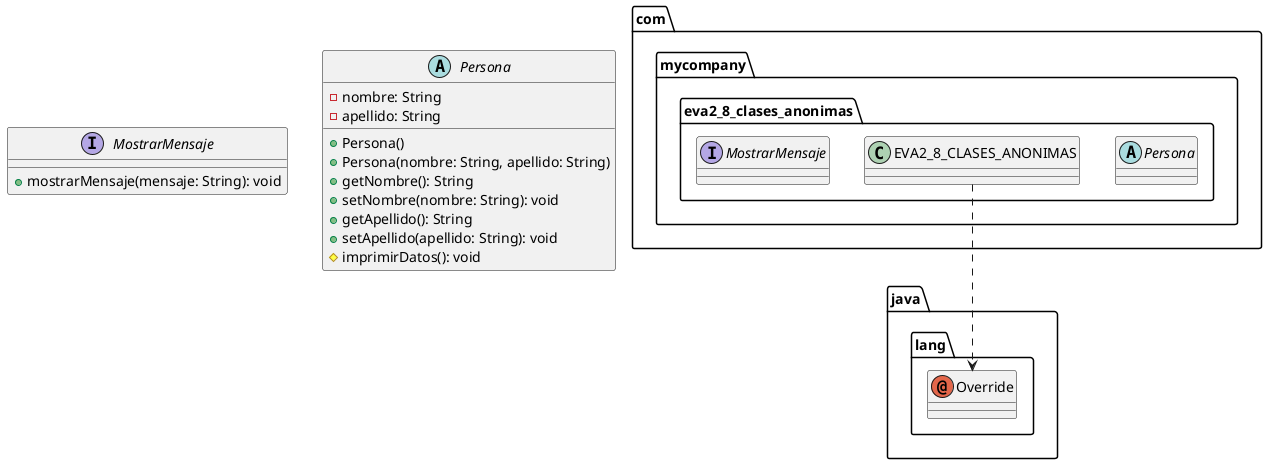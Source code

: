 @startuml
abstract class com.mycompany.eva2_8_clases_anonimas.Persona
annotation java.lang.Override
class com.mycompany.eva2_8_clases_anonimas.EVA2_8_CLASES_ANONIMAS
interface com.mycompany.eva2_8_clases_anonimas.MostrarMensaje
com.mycompany.eva2_8_clases_anonimas.EVA2_8_CLASES_ANONIMAS ..> java.lang.Override
interface MostrarMensaje {
    + mostrarMensaje(mensaje: String): void
}

abstract class Persona {
    - nombre: String
    - apellido: String

    + Persona()
    + Persona(nombre: String, apellido: String)
    + getNombre(): String
    + setNombre(nombre: String): void
    + getApellido(): String
    + setApellido(apellido: String): void
    # imprimirDatos(): void
}
@enduml